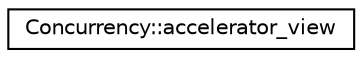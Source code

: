 digraph "Graphical Class Hierarchy"
{
  edge [fontname="Helvetica",fontsize="10",labelfontname="Helvetica",labelfontsize="10"];
  node [fontname="Helvetica",fontsize="10",shape=record];
  rankdir="LR";
  Node1 [label="Concurrency::accelerator_view",height=0.2,width=0.4,color="black", fillcolor="white", style="filled",URL="$classConcurrency_1_1accelerator__view.html",tooltip="Represents a logical (isolated) accelerator view of a compute accelerator. "];
}
